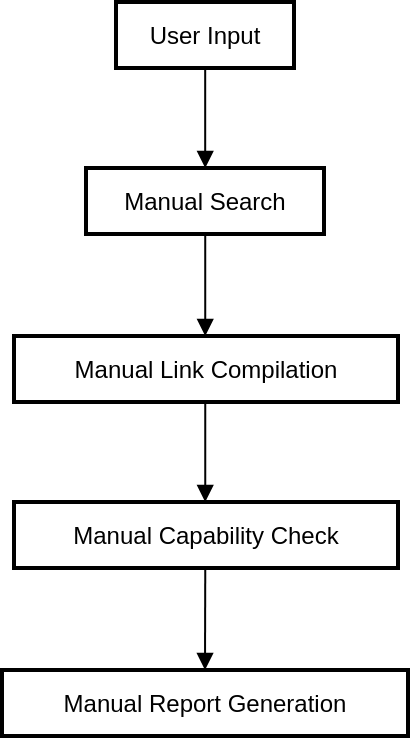 <mxfile version="24.4.0" type="device">
  <diagram name="Page-1" id="1CLn_xWbwQZFQWBH239_">
    <mxGraphModel dx="1036" dy="702" grid="1" gridSize="10" guides="1" tooltips="1" connect="1" arrows="1" fold="1" page="1" pageScale="1" pageWidth="850" pageHeight="1100" math="0" shadow="0">
      <root>
        <mxCell id="0" />
        <mxCell id="1" parent="0" />
        <mxCell id="anY16GfKdfX9A7vA86n6-1" value="User Input" style="whiteSpace=wrap;strokeWidth=2;" vertex="1" parent="1">
          <mxGeometry x="77" y="20" width="89" height="33" as="geometry" />
        </mxCell>
        <mxCell id="anY16GfKdfX9A7vA86n6-2" value="Manual Search" style="whiteSpace=wrap;strokeWidth=2;" vertex="1" parent="1">
          <mxGeometry x="62" y="103" width="119" height="33" as="geometry" />
        </mxCell>
        <mxCell id="anY16GfKdfX9A7vA86n6-3" value="Manual Link Compilation" style="whiteSpace=wrap;strokeWidth=2;" vertex="1" parent="1">
          <mxGeometry x="26" y="187" width="192" height="33" as="geometry" />
        </mxCell>
        <mxCell id="anY16GfKdfX9A7vA86n6-4" value="Manual Capability Check" style="whiteSpace=wrap;strokeWidth=2;" vertex="1" parent="1">
          <mxGeometry x="26" y="270" width="192" height="33" as="geometry" />
        </mxCell>
        <mxCell id="anY16GfKdfX9A7vA86n6-5" value="Manual Report Generation" style="whiteSpace=wrap;strokeWidth=2;" vertex="1" parent="1">
          <mxGeometry x="20" y="354" width="203" height="33" as="geometry" />
        </mxCell>
        <mxCell id="anY16GfKdfX9A7vA86n6-6" value="" style="curved=1;startArrow=none;endArrow=block;exitX=0.501;exitY=1.012;entryX=0.501;entryY=0.012;rounded=0;" edge="1" parent="1" source="anY16GfKdfX9A7vA86n6-1" target="anY16GfKdfX9A7vA86n6-2">
          <mxGeometry relative="1" as="geometry">
            <Array as="points" />
          </mxGeometry>
        </mxCell>
        <mxCell id="anY16GfKdfX9A7vA86n6-7" value="" style="curved=1;startArrow=none;endArrow=block;exitX=0.501;exitY=1.024;entryX=0.498;entryY=-0.006;rounded=0;" edge="1" parent="1" source="anY16GfKdfX9A7vA86n6-2" target="anY16GfKdfX9A7vA86n6-3">
          <mxGeometry relative="1" as="geometry">
            <Array as="points" />
          </mxGeometry>
        </mxCell>
        <mxCell id="anY16GfKdfX9A7vA86n6-8" value="" style="curved=1;startArrow=none;endArrow=block;exitX=0.498;exitY=1.006;entryX=0.498;entryY=0.006;rounded=0;" edge="1" parent="1" source="anY16GfKdfX9A7vA86n6-3" target="anY16GfKdfX9A7vA86n6-4">
          <mxGeometry relative="1" as="geometry">
            <Array as="points" />
          </mxGeometry>
        </mxCell>
        <mxCell id="anY16GfKdfX9A7vA86n6-9" value="" style="curved=1;startArrow=none;endArrow=block;exitX=0.498;exitY=1.018;entryX=0.5;entryY=-0.012;rounded=0;" edge="1" parent="1" source="anY16GfKdfX9A7vA86n6-4" target="anY16GfKdfX9A7vA86n6-5">
          <mxGeometry relative="1" as="geometry">
            <Array as="points" />
          </mxGeometry>
        </mxCell>
      </root>
    </mxGraphModel>
  </diagram>
</mxfile>
